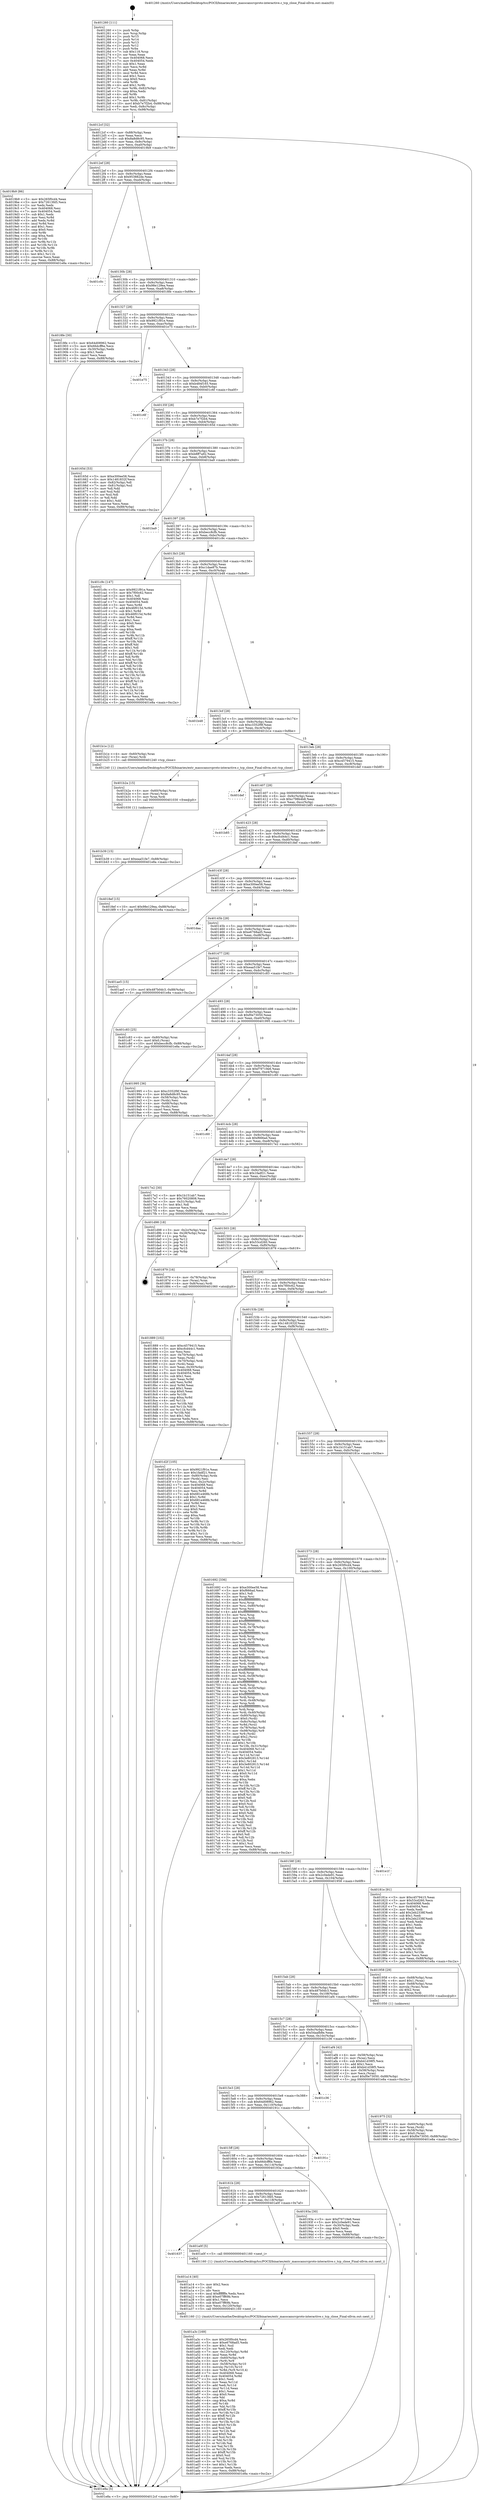 digraph "0x401260" {
  label = "0x401260 (/mnt/c/Users/mathe/Desktop/tcc/POCII/binaries/extr_masscansrcproto-interactive.c_tcp_close_Final-ollvm.out::main(0))"
  labelloc = "t"
  node[shape=record]

  Entry [label="",width=0.3,height=0.3,shape=circle,fillcolor=black,style=filled]
  "0x4012cf" [label="{
     0x4012cf [32]\l
     | [instrs]\l
     &nbsp;&nbsp;0x4012cf \<+6\>: mov -0x88(%rbp),%eax\l
     &nbsp;&nbsp;0x4012d5 \<+2\>: mov %eax,%ecx\l
     &nbsp;&nbsp;0x4012d7 \<+6\>: sub $0x8a8d8c95,%ecx\l
     &nbsp;&nbsp;0x4012dd \<+6\>: mov %eax,-0x9c(%rbp)\l
     &nbsp;&nbsp;0x4012e3 \<+6\>: mov %ecx,-0xa0(%rbp)\l
     &nbsp;&nbsp;0x4012e9 \<+6\>: je 00000000004019b9 \<main+0x759\>\l
  }"]
  "0x4019b9" [label="{
     0x4019b9 [86]\l
     | [instrs]\l
     &nbsp;&nbsp;0x4019b9 \<+5\>: mov $0x265f0cd4,%eax\l
     &nbsp;&nbsp;0x4019be \<+5\>: mov $0x72613fd5,%ecx\l
     &nbsp;&nbsp;0x4019c3 \<+2\>: xor %edx,%edx\l
     &nbsp;&nbsp;0x4019c5 \<+7\>: mov 0x404068,%esi\l
     &nbsp;&nbsp;0x4019cc \<+7\>: mov 0x404054,%edi\l
     &nbsp;&nbsp;0x4019d3 \<+3\>: sub $0x1,%edx\l
     &nbsp;&nbsp;0x4019d6 \<+3\>: mov %esi,%r8d\l
     &nbsp;&nbsp;0x4019d9 \<+3\>: add %edx,%r8d\l
     &nbsp;&nbsp;0x4019dc \<+4\>: imul %r8d,%esi\l
     &nbsp;&nbsp;0x4019e0 \<+3\>: and $0x1,%esi\l
     &nbsp;&nbsp;0x4019e3 \<+3\>: cmp $0x0,%esi\l
     &nbsp;&nbsp;0x4019e6 \<+4\>: sete %r9b\l
     &nbsp;&nbsp;0x4019ea \<+3\>: cmp $0xa,%edi\l
     &nbsp;&nbsp;0x4019ed \<+4\>: setl %r10b\l
     &nbsp;&nbsp;0x4019f1 \<+3\>: mov %r9b,%r11b\l
     &nbsp;&nbsp;0x4019f4 \<+3\>: and %r10b,%r11b\l
     &nbsp;&nbsp;0x4019f7 \<+3\>: xor %r10b,%r9b\l
     &nbsp;&nbsp;0x4019fa \<+3\>: or %r9b,%r11b\l
     &nbsp;&nbsp;0x4019fd \<+4\>: test $0x1,%r11b\l
     &nbsp;&nbsp;0x401a01 \<+3\>: cmovne %ecx,%eax\l
     &nbsp;&nbsp;0x401a04 \<+6\>: mov %eax,-0x88(%rbp)\l
     &nbsp;&nbsp;0x401a0a \<+5\>: jmp 0000000000401e8a \<main+0xc2a\>\l
  }"]
  "0x4012ef" [label="{
     0x4012ef [28]\l
     | [instrs]\l
     &nbsp;&nbsp;0x4012ef \<+5\>: jmp 00000000004012f4 \<main+0x94\>\l
     &nbsp;&nbsp;0x4012f4 \<+6\>: mov -0x9c(%rbp),%eax\l
     &nbsp;&nbsp;0x4012fa \<+5\>: sub $0x953882de,%eax\l
     &nbsp;&nbsp;0x4012ff \<+6\>: mov %eax,-0xa4(%rbp)\l
     &nbsp;&nbsp;0x401305 \<+6\>: je 0000000000401c0c \<main+0x9ac\>\l
  }"]
  Exit [label="",width=0.3,height=0.3,shape=circle,fillcolor=black,style=filled,peripheries=2]
  "0x401c0c" [label="{
     0x401c0c\l
  }", style=dashed]
  "0x40130b" [label="{
     0x40130b [28]\l
     | [instrs]\l
     &nbsp;&nbsp;0x40130b \<+5\>: jmp 0000000000401310 \<main+0xb0\>\l
     &nbsp;&nbsp;0x401310 \<+6\>: mov -0x9c(%rbp),%eax\l
     &nbsp;&nbsp;0x401316 \<+5\>: sub $0x98e129ea,%eax\l
     &nbsp;&nbsp;0x40131b \<+6\>: mov %eax,-0xa8(%rbp)\l
     &nbsp;&nbsp;0x401321 \<+6\>: je 00000000004018fe \<main+0x69e\>\l
  }"]
  "0x401b39" [label="{
     0x401b39 [15]\l
     | [instrs]\l
     &nbsp;&nbsp;0x401b39 \<+10\>: movl $0xeaa51fe7,-0x88(%rbp)\l
     &nbsp;&nbsp;0x401b43 \<+5\>: jmp 0000000000401e8a \<main+0xc2a\>\l
  }"]
  "0x4018fe" [label="{
     0x4018fe [30]\l
     | [instrs]\l
     &nbsp;&nbsp;0x4018fe \<+5\>: mov $0x64d08962,%eax\l
     &nbsp;&nbsp;0x401903 \<+5\>: mov $0x66dcff6e,%ecx\l
     &nbsp;&nbsp;0x401908 \<+3\>: mov -0x30(%rbp),%edx\l
     &nbsp;&nbsp;0x40190b \<+3\>: cmp $0x1,%edx\l
     &nbsp;&nbsp;0x40190e \<+3\>: cmovl %ecx,%eax\l
     &nbsp;&nbsp;0x401911 \<+6\>: mov %eax,-0x88(%rbp)\l
     &nbsp;&nbsp;0x401917 \<+5\>: jmp 0000000000401e8a \<main+0xc2a\>\l
  }"]
  "0x401327" [label="{
     0x401327 [28]\l
     | [instrs]\l
     &nbsp;&nbsp;0x401327 \<+5\>: jmp 000000000040132c \<main+0xcc\>\l
     &nbsp;&nbsp;0x40132c \<+6\>: mov -0x9c(%rbp),%eax\l
     &nbsp;&nbsp;0x401332 \<+5\>: sub $0x9921f91e,%eax\l
     &nbsp;&nbsp;0x401337 \<+6\>: mov %eax,-0xac(%rbp)\l
     &nbsp;&nbsp;0x40133d \<+6\>: je 0000000000401e75 \<main+0xc15\>\l
  }"]
  "0x401b2a" [label="{
     0x401b2a [15]\l
     | [instrs]\l
     &nbsp;&nbsp;0x401b2a \<+4\>: mov -0x60(%rbp),%rax\l
     &nbsp;&nbsp;0x401b2e \<+3\>: mov (%rax),%rax\l
     &nbsp;&nbsp;0x401b31 \<+3\>: mov %rax,%rdi\l
     &nbsp;&nbsp;0x401b34 \<+5\>: call 0000000000401030 \<free@plt\>\l
     | [calls]\l
     &nbsp;&nbsp;0x401030 \{1\} (unknown)\l
  }"]
  "0x401e75" [label="{
     0x401e75\l
  }", style=dashed]
  "0x401343" [label="{
     0x401343 [28]\l
     | [instrs]\l
     &nbsp;&nbsp;0x401343 \<+5\>: jmp 0000000000401348 \<main+0xe8\>\l
     &nbsp;&nbsp;0x401348 \<+6\>: mov -0x9c(%rbp),%eax\l
     &nbsp;&nbsp;0x40134e \<+5\>: sub $0xb484f165,%eax\l
     &nbsp;&nbsp;0x401353 \<+6\>: mov %eax,-0xb0(%rbp)\l
     &nbsp;&nbsp;0x401359 \<+6\>: je 0000000000401c6f \<main+0xa0f\>\l
  }"]
  "0x401a3c" [label="{
     0x401a3c [169]\l
     | [instrs]\l
     &nbsp;&nbsp;0x401a3c \<+5\>: mov $0x265f0cd4,%ecx\l
     &nbsp;&nbsp;0x401a41 \<+5\>: mov $0xe6768ad5,%edx\l
     &nbsp;&nbsp;0x401a46 \<+3\>: mov $0x1,%sil\l
     &nbsp;&nbsp;0x401a49 \<+2\>: xor %edi,%edi\l
     &nbsp;&nbsp;0x401a4b \<+7\>: mov -0x120(%rbp),%r8d\l
     &nbsp;&nbsp;0x401a52 \<+4\>: imul %eax,%r8d\l
     &nbsp;&nbsp;0x401a56 \<+4\>: mov -0x60(%rbp),%r9\l
     &nbsp;&nbsp;0x401a5a \<+3\>: mov (%r9),%r9\l
     &nbsp;&nbsp;0x401a5d \<+4\>: mov -0x58(%rbp),%r10\l
     &nbsp;&nbsp;0x401a61 \<+3\>: movslq (%r10),%r10\l
     &nbsp;&nbsp;0x401a64 \<+4\>: mov %r8d,(%r9,%r10,4)\l
     &nbsp;&nbsp;0x401a68 \<+7\>: mov 0x404068,%eax\l
     &nbsp;&nbsp;0x401a6f \<+8\>: mov 0x404054,%r8d\l
     &nbsp;&nbsp;0x401a77 \<+3\>: sub $0x1,%edi\l
     &nbsp;&nbsp;0x401a7a \<+3\>: mov %eax,%r11d\l
     &nbsp;&nbsp;0x401a7d \<+3\>: add %edi,%r11d\l
     &nbsp;&nbsp;0x401a80 \<+4\>: imul %r11d,%eax\l
     &nbsp;&nbsp;0x401a84 \<+3\>: and $0x1,%eax\l
     &nbsp;&nbsp;0x401a87 \<+3\>: cmp $0x0,%eax\l
     &nbsp;&nbsp;0x401a8a \<+3\>: sete %bl\l
     &nbsp;&nbsp;0x401a8d \<+4\>: cmp $0xa,%r8d\l
     &nbsp;&nbsp;0x401a91 \<+4\>: setl %r14b\l
     &nbsp;&nbsp;0x401a95 \<+3\>: mov %bl,%r15b\l
     &nbsp;&nbsp;0x401a98 \<+4\>: xor $0xff,%r15b\l
     &nbsp;&nbsp;0x401a9c \<+3\>: mov %r14b,%r12b\l
     &nbsp;&nbsp;0x401a9f \<+4\>: xor $0xff,%r12b\l
     &nbsp;&nbsp;0x401aa3 \<+4\>: xor $0x0,%sil\l
     &nbsp;&nbsp;0x401aa7 \<+3\>: mov %r15b,%r13b\l
     &nbsp;&nbsp;0x401aaa \<+4\>: and $0x0,%r13b\l
     &nbsp;&nbsp;0x401aae \<+3\>: and %sil,%bl\l
     &nbsp;&nbsp;0x401ab1 \<+3\>: mov %r12b,%al\l
     &nbsp;&nbsp;0x401ab4 \<+2\>: and $0x0,%al\l
     &nbsp;&nbsp;0x401ab6 \<+3\>: and %sil,%r14b\l
     &nbsp;&nbsp;0x401ab9 \<+3\>: or %bl,%r13b\l
     &nbsp;&nbsp;0x401abc \<+3\>: or %r14b,%al\l
     &nbsp;&nbsp;0x401abf \<+3\>: xor %al,%r13b\l
     &nbsp;&nbsp;0x401ac2 \<+3\>: or %r12b,%r15b\l
     &nbsp;&nbsp;0x401ac5 \<+4\>: xor $0xff,%r15b\l
     &nbsp;&nbsp;0x401ac9 \<+4\>: or $0x0,%sil\l
     &nbsp;&nbsp;0x401acd \<+3\>: and %sil,%r15b\l
     &nbsp;&nbsp;0x401ad0 \<+3\>: or %r15b,%r13b\l
     &nbsp;&nbsp;0x401ad3 \<+4\>: test $0x1,%r13b\l
     &nbsp;&nbsp;0x401ad7 \<+3\>: cmovne %edx,%ecx\l
     &nbsp;&nbsp;0x401ada \<+6\>: mov %ecx,-0x88(%rbp)\l
     &nbsp;&nbsp;0x401ae0 \<+5\>: jmp 0000000000401e8a \<main+0xc2a\>\l
  }"]
  "0x401c6f" [label="{
     0x401c6f\l
  }", style=dashed]
  "0x40135f" [label="{
     0x40135f [28]\l
     | [instrs]\l
     &nbsp;&nbsp;0x40135f \<+5\>: jmp 0000000000401364 \<main+0x104\>\l
     &nbsp;&nbsp;0x401364 \<+6\>: mov -0x9c(%rbp),%eax\l
     &nbsp;&nbsp;0x40136a \<+5\>: sub $0xb7e7f2b4,%eax\l
     &nbsp;&nbsp;0x40136f \<+6\>: mov %eax,-0xb4(%rbp)\l
     &nbsp;&nbsp;0x401375 \<+6\>: je 000000000040165d \<main+0x3fd\>\l
  }"]
  "0x401a14" [label="{
     0x401a14 [40]\l
     | [instrs]\l
     &nbsp;&nbsp;0x401a14 \<+5\>: mov $0x2,%ecx\l
     &nbsp;&nbsp;0x401a19 \<+1\>: cltd\l
     &nbsp;&nbsp;0x401a1a \<+2\>: idiv %ecx\l
     &nbsp;&nbsp;0x401a1c \<+6\>: imul $0xfffffffe,%edx,%ecx\l
     &nbsp;&nbsp;0x401a22 \<+6\>: add $0xe07ff69b,%ecx\l
     &nbsp;&nbsp;0x401a28 \<+3\>: add $0x1,%ecx\l
     &nbsp;&nbsp;0x401a2b \<+6\>: sub $0xe07ff69b,%ecx\l
     &nbsp;&nbsp;0x401a31 \<+6\>: mov %ecx,-0x120(%rbp)\l
     &nbsp;&nbsp;0x401a37 \<+5\>: call 0000000000401160 \<next_i\>\l
     | [calls]\l
     &nbsp;&nbsp;0x401160 \{1\} (/mnt/c/Users/mathe/Desktop/tcc/POCII/binaries/extr_masscansrcproto-interactive.c_tcp_close_Final-ollvm.out::next_i)\l
  }"]
  "0x40165d" [label="{
     0x40165d [53]\l
     | [instrs]\l
     &nbsp;&nbsp;0x40165d \<+5\>: mov $0xe300ee58,%eax\l
     &nbsp;&nbsp;0x401662 \<+5\>: mov $0x1481832f,%ecx\l
     &nbsp;&nbsp;0x401667 \<+6\>: mov -0x82(%rbp),%dl\l
     &nbsp;&nbsp;0x40166d \<+7\>: mov -0x81(%rbp),%sil\l
     &nbsp;&nbsp;0x401674 \<+3\>: mov %dl,%dil\l
     &nbsp;&nbsp;0x401677 \<+3\>: and %sil,%dil\l
     &nbsp;&nbsp;0x40167a \<+3\>: xor %sil,%dl\l
     &nbsp;&nbsp;0x40167d \<+3\>: or %dl,%dil\l
     &nbsp;&nbsp;0x401680 \<+4\>: test $0x1,%dil\l
     &nbsp;&nbsp;0x401684 \<+3\>: cmovne %ecx,%eax\l
     &nbsp;&nbsp;0x401687 \<+6\>: mov %eax,-0x88(%rbp)\l
     &nbsp;&nbsp;0x40168d \<+5\>: jmp 0000000000401e8a \<main+0xc2a\>\l
  }"]
  "0x40137b" [label="{
     0x40137b [28]\l
     | [instrs]\l
     &nbsp;&nbsp;0x40137b \<+5\>: jmp 0000000000401380 \<main+0x120\>\l
     &nbsp;&nbsp;0x401380 \<+6\>: mov -0x9c(%rbp),%eax\l
     &nbsp;&nbsp;0x401386 \<+5\>: sub $0xb8ff7a92,%eax\l
     &nbsp;&nbsp;0x40138b \<+6\>: mov %eax,-0xb8(%rbp)\l
     &nbsp;&nbsp;0x401391 \<+6\>: je 0000000000401ba9 \<main+0x949\>\l
  }"]
  "0x401e8a" [label="{
     0x401e8a [5]\l
     | [instrs]\l
     &nbsp;&nbsp;0x401e8a \<+5\>: jmp 00000000004012cf \<main+0x6f\>\l
  }"]
  "0x401260" [label="{
     0x401260 [111]\l
     | [instrs]\l
     &nbsp;&nbsp;0x401260 \<+1\>: push %rbp\l
     &nbsp;&nbsp;0x401261 \<+3\>: mov %rsp,%rbp\l
     &nbsp;&nbsp;0x401264 \<+2\>: push %r15\l
     &nbsp;&nbsp;0x401266 \<+2\>: push %r14\l
     &nbsp;&nbsp;0x401268 \<+2\>: push %r13\l
     &nbsp;&nbsp;0x40126a \<+2\>: push %r12\l
     &nbsp;&nbsp;0x40126c \<+1\>: push %rbx\l
     &nbsp;&nbsp;0x40126d \<+7\>: sub $0x118,%rsp\l
     &nbsp;&nbsp;0x401274 \<+2\>: xor %eax,%eax\l
     &nbsp;&nbsp;0x401276 \<+7\>: mov 0x404068,%ecx\l
     &nbsp;&nbsp;0x40127d \<+7\>: mov 0x404054,%edx\l
     &nbsp;&nbsp;0x401284 \<+3\>: sub $0x1,%eax\l
     &nbsp;&nbsp;0x401287 \<+3\>: mov %ecx,%r8d\l
     &nbsp;&nbsp;0x40128a \<+3\>: add %eax,%r8d\l
     &nbsp;&nbsp;0x40128d \<+4\>: imul %r8d,%ecx\l
     &nbsp;&nbsp;0x401291 \<+3\>: and $0x1,%ecx\l
     &nbsp;&nbsp;0x401294 \<+3\>: cmp $0x0,%ecx\l
     &nbsp;&nbsp;0x401297 \<+4\>: sete %r9b\l
     &nbsp;&nbsp;0x40129b \<+4\>: and $0x1,%r9b\l
     &nbsp;&nbsp;0x40129f \<+7\>: mov %r9b,-0x82(%rbp)\l
     &nbsp;&nbsp;0x4012a6 \<+3\>: cmp $0xa,%edx\l
     &nbsp;&nbsp;0x4012a9 \<+4\>: setl %r9b\l
     &nbsp;&nbsp;0x4012ad \<+4\>: and $0x1,%r9b\l
     &nbsp;&nbsp;0x4012b1 \<+7\>: mov %r9b,-0x81(%rbp)\l
     &nbsp;&nbsp;0x4012b8 \<+10\>: movl $0xb7e7f2b4,-0x88(%rbp)\l
     &nbsp;&nbsp;0x4012c2 \<+6\>: mov %edi,-0x8c(%rbp)\l
     &nbsp;&nbsp;0x4012c8 \<+7\>: mov %rsi,-0x98(%rbp)\l
  }"]
  "0x401637" [label="{
     0x401637\l
  }", style=dashed]
  "0x401ba9" [label="{
     0x401ba9\l
  }", style=dashed]
  "0x401397" [label="{
     0x401397 [28]\l
     | [instrs]\l
     &nbsp;&nbsp;0x401397 \<+5\>: jmp 000000000040139c \<main+0x13c\>\l
     &nbsp;&nbsp;0x40139c \<+6\>: mov -0x9c(%rbp),%eax\l
     &nbsp;&nbsp;0x4013a2 \<+5\>: sub $0xbecc8cfb,%eax\l
     &nbsp;&nbsp;0x4013a7 \<+6\>: mov %eax,-0xbc(%rbp)\l
     &nbsp;&nbsp;0x4013ad \<+6\>: je 0000000000401c9c \<main+0xa3c\>\l
  }"]
  "0x401a0f" [label="{
     0x401a0f [5]\l
     | [instrs]\l
     &nbsp;&nbsp;0x401a0f \<+5\>: call 0000000000401160 \<next_i\>\l
     | [calls]\l
     &nbsp;&nbsp;0x401160 \{1\} (/mnt/c/Users/mathe/Desktop/tcc/POCII/binaries/extr_masscansrcproto-interactive.c_tcp_close_Final-ollvm.out::next_i)\l
  }"]
  "0x401c9c" [label="{
     0x401c9c [147]\l
     | [instrs]\l
     &nbsp;&nbsp;0x401c9c \<+5\>: mov $0x9921f91e,%eax\l
     &nbsp;&nbsp;0x401ca1 \<+5\>: mov $0x7f00c62,%ecx\l
     &nbsp;&nbsp;0x401ca6 \<+2\>: mov $0x1,%dl\l
     &nbsp;&nbsp;0x401ca8 \<+7\>: mov 0x404068,%esi\l
     &nbsp;&nbsp;0x401caf \<+7\>: mov 0x404054,%edi\l
     &nbsp;&nbsp;0x401cb6 \<+3\>: mov %esi,%r8d\l
     &nbsp;&nbsp;0x401cb9 \<+7\>: add $0x46f015d,%r8d\l
     &nbsp;&nbsp;0x401cc0 \<+4\>: sub $0x1,%r8d\l
     &nbsp;&nbsp;0x401cc4 \<+7\>: sub $0x46f015d,%r8d\l
     &nbsp;&nbsp;0x401ccb \<+4\>: imul %r8d,%esi\l
     &nbsp;&nbsp;0x401ccf \<+3\>: and $0x1,%esi\l
     &nbsp;&nbsp;0x401cd2 \<+3\>: cmp $0x0,%esi\l
     &nbsp;&nbsp;0x401cd5 \<+4\>: sete %r9b\l
     &nbsp;&nbsp;0x401cd9 \<+3\>: cmp $0xa,%edi\l
     &nbsp;&nbsp;0x401cdc \<+4\>: setl %r10b\l
     &nbsp;&nbsp;0x401ce0 \<+3\>: mov %r9b,%r11b\l
     &nbsp;&nbsp;0x401ce3 \<+4\>: xor $0xff,%r11b\l
     &nbsp;&nbsp;0x401ce7 \<+3\>: mov %r10b,%bl\l
     &nbsp;&nbsp;0x401cea \<+3\>: xor $0xff,%bl\l
     &nbsp;&nbsp;0x401ced \<+3\>: xor $0x1,%dl\l
     &nbsp;&nbsp;0x401cf0 \<+3\>: mov %r11b,%r14b\l
     &nbsp;&nbsp;0x401cf3 \<+4\>: and $0xff,%r14b\l
     &nbsp;&nbsp;0x401cf7 \<+3\>: and %dl,%r9b\l
     &nbsp;&nbsp;0x401cfa \<+3\>: mov %bl,%r15b\l
     &nbsp;&nbsp;0x401cfd \<+4\>: and $0xff,%r15b\l
     &nbsp;&nbsp;0x401d01 \<+3\>: and %dl,%r10b\l
     &nbsp;&nbsp;0x401d04 \<+3\>: or %r9b,%r14b\l
     &nbsp;&nbsp;0x401d07 \<+3\>: or %r10b,%r15b\l
     &nbsp;&nbsp;0x401d0a \<+3\>: xor %r15b,%r14b\l
     &nbsp;&nbsp;0x401d0d \<+3\>: or %bl,%r11b\l
     &nbsp;&nbsp;0x401d10 \<+4\>: xor $0xff,%r11b\l
     &nbsp;&nbsp;0x401d14 \<+3\>: or $0x1,%dl\l
     &nbsp;&nbsp;0x401d17 \<+3\>: and %dl,%r11b\l
     &nbsp;&nbsp;0x401d1a \<+3\>: or %r11b,%r14b\l
     &nbsp;&nbsp;0x401d1d \<+4\>: test $0x1,%r14b\l
     &nbsp;&nbsp;0x401d21 \<+3\>: cmovne %ecx,%eax\l
     &nbsp;&nbsp;0x401d24 \<+6\>: mov %eax,-0x88(%rbp)\l
     &nbsp;&nbsp;0x401d2a \<+5\>: jmp 0000000000401e8a \<main+0xc2a\>\l
  }"]
  "0x4013b3" [label="{
     0x4013b3 [28]\l
     | [instrs]\l
     &nbsp;&nbsp;0x4013b3 \<+5\>: jmp 00000000004013b8 \<main+0x158\>\l
     &nbsp;&nbsp;0x4013b8 \<+6\>: mov -0x9c(%rbp),%eax\l
     &nbsp;&nbsp;0x4013be \<+5\>: sub $0xc1dae87b,%eax\l
     &nbsp;&nbsp;0x4013c3 \<+6\>: mov %eax,-0xc0(%rbp)\l
     &nbsp;&nbsp;0x4013c9 \<+6\>: je 0000000000401b48 \<main+0x8e8\>\l
  }"]
  "0x401975" [label="{
     0x401975 [32]\l
     | [instrs]\l
     &nbsp;&nbsp;0x401975 \<+4\>: mov -0x60(%rbp),%rdi\l
     &nbsp;&nbsp;0x401979 \<+3\>: mov %rax,(%rdi)\l
     &nbsp;&nbsp;0x40197c \<+4\>: mov -0x58(%rbp),%rax\l
     &nbsp;&nbsp;0x401980 \<+6\>: movl $0x0,(%rax)\l
     &nbsp;&nbsp;0x401986 \<+10\>: movl $0xf0e73050,-0x88(%rbp)\l
     &nbsp;&nbsp;0x401990 \<+5\>: jmp 0000000000401e8a \<main+0xc2a\>\l
  }"]
  "0x401b48" [label="{
     0x401b48\l
  }", style=dashed]
  "0x4013cf" [label="{
     0x4013cf [28]\l
     | [instrs]\l
     &nbsp;&nbsp;0x4013cf \<+5\>: jmp 00000000004013d4 \<main+0x174\>\l
     &nbsp;&nbsp;0x4013d4 \<+6\>: mov -0x9c(%rbp),%eax\l
     &nbsp;&nbsp;0x4013da \<+5\>: sub $0xc3352f9f,%eax\l
     &nbsp;&nbsp;0x4013df \<+6\>: mov %eax,-0xc4(%rbp)\l
     &nbsp;&nbsp;0x4013e5 \<+6\>: je 0000000000401b1e \<main+0x8be\>\l
  }"]
  "0x40161b" [label="{
     0x40161b [28]\l
     | [instrs]\l
     &nbsp;&nbsp;0x40161b \<+5\>: jmp 0000000000401620 \<main+0x3c0\>\l
     &nbsp;&nbsp;0x401620 \<+6\>: mov -0x9c(%rbp),%eax\l
     &nbsp;&nbsp;0x401626 \<+5\>: sub $0x72613fd5,%eax\l
     &nbsp;&nbsp;0x40162b \<+6\>: mov %eax,-0x118(%rbp)\l
     &nbsp;&nbsp;0x401631 \<+6\>: je 0000000000401a0f \<main+0x7af\>\l
  }"]
  "0x401b1e" [label="{
     0x401b1e [12]\l
     | [instrs]\l
     &nbsp;&nbsp;0x401b1e \<+4\>: mov -0x60(%rbp),%rax\l
     &nbsp;&nbsp;0x401b22 \<+3\>: mov (%rax),%rdi\l
     &nbsp;&nbsp;0x401b25 \<+5\>: call 0000000000401240 \<tcp_close\>\l
     | [calls]\l
     &nbsp;&nbsp;0x401240 \{1\} (/mnt/c/Users/mathe/Desktop/tcc/POCII/binaries/extr_masscansrcproto-interactive.c_tcp_close_Final-ollvm.out::tcp_close)\l
  }"]
  "0x4013eb" [label="{
     0x4013eb [28]\l
     | [instrs]\l
     &nbsp;&nbsp;0x4013eb \<+5\>: jmp 00000000004013f0 \<main+0x190\>\l
     &nbsp;&nbsp;0x4013f0 \<+6\>: mov -0x9c(%rbp),%eax\l
     &nbsp;&nbsp;0x4013f6 \<+5\>: sub $0xc4579415,%eax\l
     &nbsp;&nbsp;0x4013fb \<+6\>: mov %eax,-0xc8(%rbp)\l
     &nbsp;&nbsp;0x401401 \<+6\>: je 0000000000401def \<main+0xb8f\>\l
  }"]
  "0x40193a" [label="{
     0x40193a [30]\l
     | [instrs]\l
     &nbsp;&nbsp;0x40193a \<+5\>: mov $0xf79719e6,%eax\l
     &nbsp;&nbsp;0x40193f \<+5\>: mov $0x2c0ede91,%ecx\l
     &nbsp;&nbsp;0x401944 \<+3\>: mov -0x30(%rbp),%edx\l
     &nbsp;&nbsp;0x401947 \<+3\>: cmp $0x0,%edx\l
     &nbsp;&nbsp;0x40194a \<+3\>: cmove %ecx,%eax\l
     &nbsp;&nbsp;0x40194d \<+6\>: mov %eax,-0x88(%rbp)\l
     &nbsp;&nbsp;0x401953 \<+5\>: jmp 0000000000401e8a \<main+0xc2a\>\l
  }"]
  "0x401def" [label="{
     0x401def\l
  }", style=dashed]
  "0x401407" [label="{
     0x401407 [28]\l
     | [instrs]\l
     &nbsp;&nbsp;0x401407 \<+5\>: jmp 000000000040140c \<main+0x1ac\>\l
     &nbsp;&nbsp;0x40140c \<+6\>: mov -0x9c(%rbp),%eax\l
     &nbsp;&nbsp;0x401412 \<+5\>: sub $0xc798b4b8,%eax\l
     &nbsp;&nbsp;0x401417 \<+6\>: mov %eax,-0xcc(%rbp)\l
     &nbsp;&nbsp;0x40141d \<+6\>: je 0000000000401b85 \<main+0x925\>\l
  }"]
  "0x4015ff" [label="{
     0x4015ff [28]\l
     | [instrs]\l
     &nbsp;&nbsp;0x4015ff \<+5\>: jmp 0000000000401604 \<main+0x3a4\>\l
     &nbsp;&nbsp;0x401604 \<+6\>: mov -0x9c(%rbp),%eax\l
     &nbsp;&nbsp;0x40160a \<+5\>: sub $0x66dcff6e,%eax\l
     &nbsp;&nbsp;0x40160f \<+6\>: mov %eax,-0x114(%rbp)\l
     &nbsp;&nbsp;0x401615 \<+6\>: je 000000000040193a \<main+0x6da\>\l
  }"]
  "0x401b85" [label="{
     0x401b85\l
  }", style=dashed]
  "0x401423" [label="{
     0x401423 [28]\l
     | [instrs]\l
     &nbsp;&nbsp;0x401423 \<+5\>: jmp 0000000000401428 \<main+0x1c8\>\l
     &nbsp;&nbsp;0x401428 \<+6\>: mov -0x9c(%rbp),%eax\l
     &nbsp;&nbsp;0x40142e \<+5\>: sub $0xcfcd44c1,%eax\l
     &nbsp;&nbsp;0x401433 \<+6\>: mov %eax,-0xd0(%rbp)\l
     &nbsp;&nbsp;0x401439 \<+6\>: je 00000000004018ef \<main+0x68f\>\l
  }"]
  "0x40191c" [label="{
     0x40191c\l
  }", style=dashed]
  "0x4018ef" [label="{
     0x4018ef [15]\l
     | [instrs]\l
     &nbsp;&nbsp;0x4018ef \<+10\>: movl $0x98e129ea,-0x88(%rbp)\l
     &nbsp;&nbsp;0x4018f9 \<+5\>: jmp 0000000000401e8a \<main+0xc2a\>\l
  }"]
  "0x40143f" [label="{
     0x40143f [28]\l
     | [instrs]\l
     &nbsp;&nbsp;0x40143f \<+5\>: jmp 0000000000401444 \<main+0x1e4\>\l
     &nbsp;&nbsp;0x401444 \<+6\>: mov -0x9c(%rbp),%eax\l
     &nbsp;&nbsp;0x40144a \<+5\>: sub $0xe300ee58,%eax\l
     &nbsp;&nbsp;0x40144f \<+6\>: mov %eax,-0xd4(%rbp)\l
     &nbsp;&nbsp;0x401455 \<+6\>: je 0000000000401daa \<main+0xb4a\>\l
  }"]
  "0x4015e3" [label="{
     0x4015e3 [28]\l
     | [instrs]\l
     &nbsp;&nbsp;0x4015e3 \<+5\>: jmp 00000000004015e8 \<main+0x388\>\l
     &nbsp;&nbsp;0x4015e8 \<+6\>: mov -0x9c(%rbp),%eax\l
     &nbsp;&nbsp;0x4015ee \<+5\>: sub $0x64d08962,%eax\l
     &nbsp;&nbsp;0x4015f3 \<+6\>: mov %eax,-0x110(%rbp)\l
     &nbsp;&nbsp;0x4015f9 \<+6\>: je 000000000040191c \<main+0x6bc\>\l
  }"]
  "0x401daa" [label="{
     0x401daa\l
  }", style=dashed]
  "0x40145b" [label="{
     0x40145b [28]\l
     | [instrs]\l
     &nbsp;&nbsp;0x40145b \<+5\>: jmp 0000000000401460 \<main+0x200\>\l
     &nbsp;&nbsp;0x401460 \<+6\>: mov -0x9c(%rbp),%eax\l
     &nbsp;&nbsp;0x401466 \<+5\>: sub $0xe6768ad5,%eax\l
     &nbsp;&nbsp;0x40146b \<+6\>: mov %eax,-0xd8(%rbp)\l
     &nbsp;&nbsp;0x401471 \<+6\>: je 0000000000401ae5 \<main+0x885\>\l
  }"]
  "0x401c36" [label="{
     0x401c36\l
  }", style=dashed]
  "0x401ae5" [label="{
     0x401ae5 [15]\l
     | [instrs]\l
     &nbsp;&nbsp;0x401ae5 \<+10\>: movl $0x487b0dc3,-0x88(%rbp)\l
     &nbsp;&nbsp;0x401aef \<+5\>: jmp 0000000000401e8a \<main+0xc2a\>\l
  }"]
  "0x401477" [label="{
     0x401477 [28]\l
     | [instrs]\l
     &nbsp;&nbsp;0x401477 \<+5\>: jmp 000000000040147c \<main+0x21c\>\l
     &nbsp;&nbsp;0x40147c \<+6\>: mov -0x9c(%rbp),%eax\l
     &nbsp;&nbsp;0x401482 \<+5\>: sub $0xeaa51fe7,%eax\l
     &nbsp;&nbsp;0x401487 \<+6\>: mov %eax,-0xdc(%rbp)\l
     &nbsp;&nbsp;0x40148d \<+6\>: je 0000000000401c83 \<main+0xa23\>\l
  }"]
  "0x4015c7" [label="{
     0x4015c7 [28]\l
     | [instrs]\l
     &nbsp;&nbsp;0x4015c7 \<+5\>: jmp 00000000004015cc \<main+0x36c\>\l
     &nbsp;&nbsp;0x4015cc \<+6\>: mov -0x9c(%rbp),%eax\l
     &nbsp;&nbsp;0x4015d2 \<+5\>: sub $0x54aafb8e,%eax\l
     &nbsp;&nbsp;0x4015d7 \<+6\>: mov %eax,-0x10c(%rbp)\l
     &nbsp;&nbsp;0x4015dd \<+6\>: je 0000000000401c36 \<main+0x9d6\>\l
  }"]
  "0x401c83" [label="{
     0x401c83 [25]\l
     | [instrs]\l
     &nbsp;&nbsp;0x401c83 \<+4\>: mov -0x80(%rbp),%rax\l
     &nbsp;&nbsp;0x401c87 \<+6\>: movl $0x0,(%rax)\l
     &nbsp;&nbsp;0x401c8d \<+10\>: movl $0xbecc8cfb,-0x88(%rbp)\l
     &nbsp;&nbsp;0x401c97 \<+5\>: jmp 0000000000401e8a \<main+0xc2a\>\l
  }"]
  "0x401493" [label="{
     0x401493 [28]\l
     | [instrs]\l
     &nbsp;&nbsp;0x401493 \<+5\>: jmp 0000000000401498 \<main+0x238\>\l
     &nbsp;&nbsp;0x401498 \<+6\>: mov -0x9c(%rbp),%eax\l
     &nbsp;&nbsp;0x40149e \<+5\>: sub $0xf0e73050,%eax\l
     &nbsp;&nbsp;0x4014a3 \<+6\>: mov %eax,-0xe0(%rbp)\l
     &nbsp;&nbsp;0x4014a9 \<+6\>: je 0000000000401995 \<main+0x735\>\l
  }"]
  "0x401af4" [label="{
     0x401af4 [42]\l
     | [instrs]\l
     &nbsp;&nbsp;0x401af4 \<+4\>: mov -0x58(%rbp),%rax\l
     &nbsp;&nbsp;0x401af8 \<+2\>: mov (%rax),%ecx\l
     &nbsp;&nbsp;0x401afa \<+6\>: sub $0xb41d38f5,%ecx\l
     &nbsp;&nbsp;0x401b00 \<+3\>: add $0x1,%ecx\l
     &nbsp;&nbsp;0x401b03 \<+6\>: add $0xb41d38f5,%ecx\l
     &nbsp;&nbsp;0x401b09 \<+4\>: mov -0x58(%rbp),%rax\l
     &nbsp;&nbsp;0x401b0d \<+2\>: mov %ecx,(%rax)\l
     &nbsp;&nbsp;0x401b0f \<+10\>: movl $0xf0e73050,-0x88(%rbp)\l
     &nbsp;&nbsp;0x401b19 \<+5\>: jmp 0000000000401e8a \<main+0xc2a\>\l
  }"]
  "0x401995" [label="{
     0x401995 [36]\l
     | [instrs]\l
     &nbsp;&nbsp;0x401995 \<+5\>: mov $0xc3352f9f,%eax\l
     &nbsp;&nbsp;0x40199a \<+5\>: mov $0x8a8d8c95,%ecx\l
     &nbsp;&nbsp;0x40199f \<+4\>: mov -0x58(%rbp),%rdx\l
     &nbsp;&nbsp;0x4019a3 \<+2\>: mov (%rdx),%esi\l
     &nbsp;&nbsp;0x4019a5 \<+4\>: mov -0x68(%rbp),%rdx\l
     &nbsp;&nbsp;0x4019a9 \<+2\>: cmp (%rdx),%esi\l
     &nbsp;&nbsp;0x4019ab \<+3\>: cmovl %ecx,%eax\l
     &nbsp;&nbsp;0x4019ae \<+6\>: mov %eax,-0x88(%rbp)\l
     &nbsp;&nbsp;0x4019b4 \<+5\>: jmp 0000000000401e8a \<main+0xc2a\>\l
  }"]
  "0x4014af" [label="{
     0x4014af [28]\l
     | [instrs]\l
     &nbsp;&nbsp;0x4014af \<+5\>: jmp 00000000004014b4 \<main+0x254\>\l
     &nbsp;&nbsp;0x4014b4 \<+6\>: mov -0x9c(%rbp),%eax\l
     &nbsp;&nbsp;0x4014ba \<+5\>: sub $0xf79719e6,%eax\l
     &nbsp;&nbsp;0x4014bf \<+6\>: mov %eax,-0xe4(%rbp)\l
     &nbsp;&nbsp;0x4014c5 \<+6\>: je 0000000000401c60 \<main+0xa00\>\l
  }"]
  "0x4015ab" [label="{
     0x4015ab [28]\l
     | [instrs]\l
     &nbsp;&nbsp;0x4015ab \<+5\>: jmp 00000000004015b0 \<main+0x350\>\l
     &nbsp;&nbsp;0x4015b0 \<+6\>: mov -0x9c(%rbp),%eax\l
     &nbsp;&nbsp;0x4015b6 \<+5\>: sub $0x487b0dc3,%eax\l
     &nbsp;&nbsp;0x4015bb \<+6\>: mov %eax,-0x108(%rbp)\l
     &nbsp;&nbsp;0x4015c1 \<+6\>: je 0000000000401af4 \<main+0x894\>\l
  }"]
  "0x401c60" [label="{
     0x401c60\l
  }", style=dashed]
  "0x4014cb" [label="{
     0x4014cb [28]\l
     | [instrs]\l
     &nbsp;&nbsp;0x4014cb \<+5\>: jmp 00000000004014d0 \<main+0x270\>\l
     &nbsp;&nbsp;0x4014d0 \<+6\>: mov -0x9c(%rbp),%eax\l
     &nbsp;&nbsp;0x4014d6 \<+5\>: sub $0xf666ad,%eax\l
     &nbsp;&nbsp;0x4014db \<+6\>: mov %eax,-0xe8(%rbp)\l
     &nbsp;&nbsp;0x4014e1 \<+6\>: je 00000000004017e2 \<main+0x582\>\l
  }"]
  "0x401958" [label="{
     0x401958 [29]\l
     | [instrs]\l
     &nbsp;&nbsp;0x401958 \<+4\>: mov -0x68(%rbp),%rax\l
     &nbsp;&nbsp;0x40195c \<+6\>: movl $0x1,(%rax)\l
     &nbsp;&nbsp;0x401962 \<+4\>: mov -0x68(%rbp),%rax\l
     &nbsp;&nbsp;0x401966 \<+3\>: movslq (%rax),%rax\l
     &nbsp;&nbsp;0x401969 \<+4\>: shl $0x2,%rax\l
     &nbsp;&nbsp;0x40196d \<+3\>: mov %rax,%rdi\l
     &nbsp;&nbsp;0x401970 \<+5\>: call 0000000000401050 \<malloc@plt\>\l
     | [calls]\l
     &nbsp;&nbsp;0x401050 \{1\} (unknown)\l
  }"]
  "0x4017e2" [label="{
     0x4017e2 [30]\l
     | [instrs]\l
     &nbsp;&nbsp;0x4017e2 \<+5\>: mov $0x1b151ab7,%eax\l
     &nbsp;&nbsp;0x4017e7 \<+5\>: mov $0x76020808,%ecx\l
     &nbsp;&nbsp;0x4017ec \<+3\>: mov -0x31(%rbp),%dl\l
     &nbsp;&nbsp;0x4017ef \<+3\>: test $0x1,%dl\l
     &nbsp;&nbsp;0x4017f2 \<+3\>: cmovne %ecx,%eax\l
     &nbsp;&nbsp;0x4017f5 \<+6\>: mov %eax,-0x88(%rbp)\l
     &nbsp;&nbsp;0x4017fb \<+5\>: jmp 0000000000401e8a \<main+0xc2a\>\l
  }"]
  "0x4014e7" [label="{
     0x4014e7 [28]\l
     | [instrs]\l
     &nbsp;&nbsp;0x4014e7 \<+5\>: jmp 00000000004014ec \<main+0x28c\>\l
     &nbsp;&nbsp;0x4014ec \<+6\>: mov -0x9c(%rbp),%eax\l
     &nbsp;&nbsp;0x4014f2 \<+5\>: sub $0x1fadf21,%eax\l
     &nbsp;&nbsp;0x4014f7 \<+6\>: mov %eax,-0xec(%rbp)\l
     &nbsp;&nbsp;0x4014fd \<+6\>: je 0000000000401d98 \<main+0xb38\>\l
  }"]
  "0x40158f" [label="{
     0x40158f [28]\l
     | [instrs]\l
     &nbsp;&nbsp;0x40158f \<+5\>: jmp 0000000000401594 \<main+0x334\>\l
     &nbsp;&nbsp;0x401594 \<+6\>: mov -0x9c(%rbp),%eax\l
     &nbsp;&nbsp;0x40159a \<+5\>: sub $0x2c0ede91,%eax\l
     &nbsp;&nbsp;0x40159f \<+6\>: mov %eax,-0x104(%rbp)\l
     &nbsp;&nbsp;0x4015a5 \<+6\>: je 0000000000401958 \<main+0x6f8\>\l
  }"]
  "0x401d98" [label="{
     0x401d98 [18]\l
     | [instrs]\l
     &nbsp;&nbsp;0x401d98 \<+3\>: mov -0x2c(%rbp),%eax\l
     &nbsp;&nbsp;0x401d9b \<+4\>: lea -0x28(%rbp),%rsp\l
     &nbsp;&nbsp;0x401d9f \<+1\>: pop %rbx\l
     &nbsp;&nbsp;0x401da0 \<+2\>: pop %r12\l
     &nbsp;&nbsp;0x401da2 \<+2\>: pop %r13\l
     &nbsp;&nbsp;0x401da4 \<+2\>: pop %r14\l
     &nbsp;&nbsp;0x401da6 \<+2\>: pop %r15\l
     &nbsp;&nbsp;0x401da8 \<+1\>: pop %rbp\l
     &nbsp;&nbsp;0x401da9 \<+1\>: ret\l
  }"]
  "0x401503" [label="{
     0x401503 [28]\l
     | [instrs]\l
     &nbsp;&nbsp;0x401503 \<+5\>: jmp 0000000000401508 \<main+0x2a8\>\l
     &nbsp;&nbsp;0x401508 \<+6\>: mov -0x9c(%rbp),%eax\l
     &nbsp;&nbsp;0x40150e \<+5\>: sub $0x53cd260,%eax\l
     &nbsp;&nbsp;0x401513 \<+6\>: mov %eax,-0xf0(%rbp)\l
     &nbsp;&nbsp;0x401519 \<+6\>: je 0000000000401879 \<main+0x619\>\l
  }"]
  "0x401e1f" [label="{
     0x401e1f\l
  }", style=dashed]
  "0x401879" [label="{
     0x401879 [16]\l
     | [instrs]\l
     &nbsp;&nbsp;0x401879 \<+4\>: mov -0x78(%rbp),%rax\l
     &nbsp;&nbsp;0x40187d \<+3\>: mov (%rax),%rax\l
     &nbsp;&nbsp;0x401880 \<+4\>: mov 0x8(%rax),%rdi\l
     &nbsp;&nbsp;0x401884 \<+5\>: call 0000000000401060 \<atoi@plt\>\l
     | [calls]\l
     &nbsp;&nbsp;0x401060 \{1\} (unknown)\l
  }"]
  "0x40151f" [label="{
     0x40151f [28]\l
     | [instrs]\l
     &nbsp;&nbsp;0x40151f \<+5\>: jmp 0000000000401524 \<main+0x2c4\>\l
     &nbsp;&nbsp;0x401524 \<+6\>: mov -0x9c(%rbp),%eax\l
     &nbsp;&nbsp;0x40152a \<+5\>: sub $0x7f00c62,%eax\l
     &nbsp;&nbsp;0x40152f \<+6\>: mov %eax,-0xf4(%rbp)\l
     &nbsp;&nbsp;0x401535 \<+6\>: je 0000000000401d2f \<main+0xacf\>\l
  }"]
  "0x401889" [label="{
     0x401889 [102]\l
     | [instrs]\l
     &nbsp;&nbsp;0x401889 \<+5\>: mov $0xc4579415,%ecx\l
     &nbsp;&nbsp;0x40188e \<+5\>: mov $0xcfcd44c1,%edx\l
     &nbsp;&nbsp;0x401893 \<+2\>: xor %esi,%esi\l
     &nbsp;&nbsp;0x401895 \<+4\>: mov -0x70(%rbp),%rdi\l
     &nbsp;&nbsp;0x401899 \<+2\>: mov %eax,(%rdi)\l
     &nbsp;&nbsp;0x40189b \<+4\>: mov -0x70(%rbp),%rdi\l
     &nbsp;&nbsp;0x40189f \<+2\>: mov (%rdi),%eax\l
     &nbsp;&nbsp;0x4018a1 \<+3\>: mov %eax,-0x30(%rbp)\l
     &nbsp;&nbsp;0x4018a4 \<+7\>: mov 0x404068,%eax\l
     &nbsp;&nbsp;0x4018ab \<+8\>: mov 0x404054,%r8d\l
     &nbsp;&nbsp;0x4018b3 \<+3\>: sub $0x1,%esi\l
     &nbsp;&nbsp;0x4018b6 \<+3\>: mov %eax,%r9d\l
     &nbsp;&nbsp;0x4018b9 \<+3\>: add %esi,%r9d\l
     &nbsp;&nbsp;0x4018bc \<+4\>: imul %r9d,%eax\l
     &nbsp;&nbsp;0x4018c0 \<+3\>: and $0x1,%eax\l
     &nbsp;&nbsp;0x4018c3 \<+3\>: cmp $0x0,%eax\l
     &nbsp;&nbsp;0x4018c6 \<+4\>: sete %r10b\l
     &nbsp;&nbsp;0x4018ca \<+4\>: cmp $0xa,%r8d\l
     &nbsp;&nbsp;0x4018ce \<+4\>: setl %r11b\l
     &nbsp;&nbsp;0x4018d2 \<+3\>: mov %r10b,%bl\l
     &nbsp;&nbsp;0x4018d5 \<+3\>: and %r11b,%bl\l
     &nbsp;&nbsp;0x4018d8 \<+3\>: xor %r11b,%r10b\l
     &nbsp;&nbsp;0x4018db \<+3\>: or %r10b,%bl\l
     &nbsp;&nbsp;0x4018de \<+3\>: test $0x1,%bl\l
     &nbsp;&nbsp;0x4018e1 \<+3\>: cmovne %edx,%ecx\l
     &nbsp;&nbsp;0x4018e4 \<+6\>: mov %ecx,-0x88(%rbp)\l
     &nbsp;&nbsp;0x4018ea \<+5\>: jmp 0000000000401e8a \<main+0xc2a\>\l
  }"]
  "0x401d2f" [label="{
     0x401d2f [105]\l
     | [instrs]\l
     &nbsp;&nbsp;0x401d2f \<+5\>: mov $0x9921f91e,%eax\l
     &nbsp;&nbsp;0x401d34 \<+5\>: mov $0x1fadf21,%ecx\l
     &nbsp;&nbsp;0x401d39 \<+4\>: mov -0x80(%rbp),%rdx\l
     &nbsp;&nbsp;0x401d3d \<+2\>: mov (%rdx),%esi\l
     &nbsp;&nbsp;0x401d3f \<+3\>: mov %esi,-0x2c(%rbp)\l
     &nbsp;&nbsp;0x401d42 \<+7\>: mov 0x404068,%esi\l
     &nbsp;&nbsp;0x401d49 \<+7\>: mov 0x404054,%edi\l
     &nbsp;&nbsp;0x401d50 \<+3\>: mov %esi,%r8d\l
     &nbsp;&nbsp;0x401d53 \<+7\>: sub $0x681e468b,%r8d\l
     &nbsp;&nbsp;0x401d5a \<+4\>: sub $0x1,%r8d\l
     &nbsp;&nbsp;0x401d5e \<+7\>: add $0x681e468b,%r8d\l
     &nbsp;&nbsp;0x401d65 \<+4\>: imul %r8d,%esi\l
     &nbsp;&nbsp;0x401d69 \<+3\>: and $0x1,%esi\l
     &nbsp;&nbsp;0x401d6c \<+3\>: cmp $0x0,%esi\l
     &nbsp;&nbsp;0x401d6f \<+4\>: sete %r9b\l
     &nbsp;&nbsp;0x401d73 \<+3\>: cmp $0xa,%edi\l
     &nbsp;&nbsp;0x401d76 \<+4\>: setl %r10b\l
     &nbsp;&nbsp;0x401d7a \<+3\>: mov %r9b,%r11b\l
     &nbsp;&nbsp;0x401d7d \<+3\>: and %r10b,%r11b\l
     &nbsp;&nbsp;0x401d80 \<+3\>: xor %r10b,%r9b\l
     &nbsp;&nbsp;0x401d83 \<+3\>: or %r9b,%r11b\l
     &nbsp;&nbsp;0x401d86 \<+4\>: test $0x1,%r11b\l
     &nbsp;&nbsp;0x401d8a \<+3\>: cmovne %ecx,%eax\l
     &nbsp;&nbsp;0x401d8d \<+6\>: mov %eax,-0x88(%rbp)\l
     &nbsp;&nbsp;0x401d93 \<+5\>: jmp 0000000000401e8a \<main+0xc2a\>\l
  }"]
  "0x40153b" [label="{
     0x40153b [28]\l
     | [instrs]\l
     &nbsp;&nbsp;0x40153b \<+5\>: jmp 0000000000401540 \<main+0x2e0\>\l
     &nbsp;&nbsp;0x401540 \<+6\>: mov -0x9c(%rbp),%eax\l
     &nbsp;&nbsp;0x401546 \<+5\>: sub $0x1481832f,%eax\l
     &nbsp;&nbsp;0x40154b \<+6\>: mov %eax,-0xf8(%rbp)\l
     &nbsp;&nbsp;0x401551 \<+6\>: je 0000000000401692 \<main+0x432\>\l
  }"]
  "0x401573" [label="{
     0x401573 [28]\l
     | [instrs]\l
     &nbsp;&nbsp;0x401573 \<+5\>: jmp 0000000000401578 \<main+0x318\>\l
     &nbsp;&nbsp;0x401578 \<+6\>: mov -0x9c(%rbp),%eax\l
     &nbsp;&nbsp;0x40157e \<+5\>: sub $0x265f0cd4,%eax\l
     &nbsp;&nbsp;0x401583 \<+6\>: mov %eax,-0x100(%rbp)\l
     &nbsp;&nbsp;0x401589 \<+6\>: je 0000000000401e1f \<main+0xbbf\>\l
  }"]
  "0x401692" [label="{
     0x401692 [336]\l
     | [instrs]\l
     &nbsp;&nbsp;0x401692 \<+5\>: mov $0xe300ee58,%eax\l
     &nbsp;&nbsp;0x401697 \<+5\>: mov $0xf666ad,%ecx\l
     &nbsp;&nbsp;0x40169c \<+2\>: mov $0x1,%dl\l
     &nbsp;&nbsp;0x40169e \<+3\>: mov %rsp,%rsi\l
     &nbsp;&nbsp;0x4016a1 \<+4\>: add $0xfffffffffffffff0,%rsi\l
     &nbsp;&nbsp;0x4016a5 \<+3\>: mov %rsi,%rsp\l
     &nbsp;&nbsp;0x4016a8 \<+4\>: mov %rsi,-0x80(%rbp)\l
     &nbsp;&nbsp;0x4016ac \<+3\>: mov %rsp,%rsi\l
     &nbsp;&nbsp;0x4016af \<+4\>: add $0xfffffffffffffff0,%rsi\l
     &nbsp;&nbsp;0x4016b3 \<+3\>: mov %rsi,%rsp\l
     &nbsp;&nbsp;0x4016b6 \<+3\>: mov %rsp,%rdi\l
     &nbsp;&nbsp;0x4016b9 \<+4\>: add $0xfffffffffffffff0,%rdi\l
     &nbsp;&nbsp;0x4016bd \<+3\>: mov %rdi,%rsp\l
     &nbsp;&nbsp;0x4016c0 \<+4\>: mov %rdi,-0x78(%rbp)\l
     &nbsp;&nbsp;0x4016c4 \<+3\>: mov %rsp,%rdi\l
     &nbsp;&nbsp;0x4016c7 \<+4\>: add $0xfffffffffffffff0,%rdi\l
     &nbsp;&nbsp;0x4016cb \<+3\>: mov %rdi,%rsp\l
     &nbsp;&nbsp;0x4016ce \<+4\>: mov %rdi,-0x70(%rbp)\l
     &nbsp;&nbsp;0x4016d2 \<+3\>: mov %rsp,%rdi\l
     &nbsp;&nbsp;0x4016d5 \<+4\>: add $0xfffffffffffffff0,%rdi\l
     &nbsp;&nbsp;0x4016d9 \<+3\>: mov %rdi,%rsp\l
     &nbsp;&nbsp;0x4016dc \<+4\>: mov %rdi,-0x68(%rbp)\l
     &nbsp;&nbsp;0x4016e0 \<+3\>: mov %rsp,%rdi\l
     &nbsp;&nbsp;0x4016e3 \<+4\>: add $0xfffffffffffffff0,%rdi\l
     &nbsp;&nbsp;0x4016e7 \<+3\>: mov %rdi,%rsp\l
     &nbsp;&nbsp;0x4016ea \<+4\>: mov %rdi,-0x60(%rbp)\l
     &nbsp;&nbsp;0x4016ee \<+3\>: mov %rsp,%rdi\l
     &nbsp;&nbsp;0x4016f1 \<+4\>: add $0xfffffffffffffff0,%rdi\l
     &nbsp;&nbsp;0x4016f5 \<+3\>: mov %rdi,%rsp\l
     &nbsp;&nbsp;0x4016f8 \<+4\>: mov %rdi,-0x58(%rbp)\l
     &nbsp;&nbsp;0x4016fc \<+3\>: mov %rsp,%rdi\l
     &nbsp;&nbsp;0x4016ff \<+4\>: add $0xfffffffffffffff0,%rdi\l
     &nbsp;&nbsp;0x401703 \<+3\>: mov %rdi,%rsp\l
     &nbsp;&nbsp;0x401706 \<+4\>: mov %rdi,-0x50(%rbp)\l
     &nbsp;&nbsp;0x40170a \<+3\>: mov %rsp,%rdi\l
     &nbsp;&nbsp;0x40170d \<+4\>: add $0xfffffffffffffff0,%rdi\l
     &nbsp;&nbsp;0x401711 \<+3\>: mov %rdi,%rsp\l
     &nbsp;&nbsp;0x401714 \<+4\>: mov %rdi,-0x48(%rbp)\l
     &nbsp;&nbsp;0x401718 \<+3\>: mov %rsp,%rdi\l
     &nbsp;&nbsp;0x40171b \<+4\>: add $0xfffffffffffffff0,%rdi\l
     &nbsp;&nbsp;0x40171f \<+3\>: mov %rdi,%rsp\l
     &nbsp;&nbsp;0x401722 \<+4\>: mov %rdi,-0x40(%rbp)\l
     &nbsp;&nbsp;0x401726 \<+4\>: mov -0x80(%rbp),%rdi\l
     &nbsp;&nbsp;0x40172a \<+6\>: movl $0x0,(%rdi)\l
     &nbsp;&nbsp;0x401730 \<+7\>: mov -0x8c(%rbp),%r8d\l
     &nbsp;&nbsp;0x401737 \<+3\>: mov %r8d,(%rsi)\l
     &nbsp;&nbsp;0x40173a \<+4\>: mov -0x78(%rbp),%rdi\l
     &nbsp;&nbsp;0x40173e \<+7\>: mov -0x98(%rbp),%r9\l
     &nbsp;&nbsp;0x401745 \<+3\>: mov %r9,(%rdi)\l
     &nbsp;&nbsp;0x401748 \<+3\>: cmpl $0x2,(%rsi)\l
     &nbsp;&nbsp;0x40174b \<+4\>: setne %r10b\l
     &nbsp;&nbsp;0x40174f \<+4\>: and $0x1,%r10b\l
     &nbsp;&nbsp;0x401753 \<+4\>: mov %r10b,-0x31(%rbp)\l
     &nbsp;&nbsp;0x401757 \<+8\>: mov 0x404068,%r11d\l
     &nbsp;&nbsp;0x40175f \<+7\>: mov 0x404054,%ebx\l
     &nbsp;&nbsp;0x401766 \<+3\>: mov %r11d,%r14d\l
     &nbsp;&nbsp;0x401769 \<+7\>: sub $0x3e802813,%r14d\l
     &nbsp;&nbsp;0x401770 \<+4\>: sub $0x1,%r14d\l
     &nbsp;&nbsp;0x401774 \<+7\>: add $0x3e802813,%r14d\l
     &nbsp;&nbsp;0x40177b \<+4\>: imul %r14d,%r11d\l
     &nbsp;&nbsp;0x40177f \<+4\>: and $0x1,%r11d\l
     &nbsp;&nbsp;0x401783 \<+4\>: cmp $0x0,%r11d\l
     &nbsp;&nbsp;0x401787 \<+4\>: sete %r10b\l
     &nbsp;&nbsp;0x40178b \<+3\>: cmp $0xa,%ebx\l
     &nbsp;&nbsp;0x40178e \<+4\>: setl %r15b\l
     &nbsp;&nbsp;0x401792 \<+3\>: mov %r10b,%r12b\l
     &nbsp;&nbsp;0x401795 \<+4\>: xor $0xff,%r12b\l
     &nbsp;&nbsp;0x401799 \<+3\>: mov %r15b,%r13b\l
     &nbsp;&nbsp;0x40179c \<+4\>: xor $0xff,%r13b\l
     &nbsp;&nbsp;0x4017a0 \<+3\>: xor $0x0,%dl\l
     &nbsp;&nbsp;0x4017a3 \<+3\>: mov %r12b,%sil\l
     &nbsp;&nbsp;0x4017a6 \<+4\>: and $0x0,%sil\l
     &nbsp;&nbsp;0x4017aa \<+3\>: and %dl,%r10b\l
     &nbsp;&nbsp;0x4017ad \<+3\>: mov %r13b,%dil\l
     &nbsp;&nbsp;0x4017b0 \<+4\>: and $0x0,%dil\l
     &nbsp;&nbsp;0x4017b4 \<+3\>: and %dl,%r15b\l
     &nbsp;&nbsp;0x4017b7 \<+3\>: or %r10b,%sil\l
     &nbsp;&nbsp;0x4017ba \<+3\>: or %r15b,%dil\l
     &nbsp;&nbsp;0x4017bd \<+3\>: xor %dil,%sil\l
     &nbsp;&nbsp;0x4017c0 \<+3\>: or %r13b,%r12b\l
     &nbsp;&nbsp;0x4017c3 \<+4\>: xor $0xff,%r12b\l
     &nbsp;&nbsp;0x4017c7 \<+3\>: or $0x0,%dl\l
     &nbsp;&nbsp;0x4017ca \<+3\>: and %dl,%r12b\l
     &nbsp;&nbsp;0x4017cd \<+3\>: or %r12b,%sil\l
     &nbsp;&nbsp;0x4017d0 \<+4\>: test $0x1,%sil\l
     &nbsp;&nbsp;0x4017d4 \<+3\>: cmovne %ecx,%eax\l
     &nbsp;&nbsp;0x4017d7 \<+6\>: mov %eax,-0x88(%rbp)\l
     &nbsp;&nbsp;0x4017dd \<+5\>: jmp 0000000000401e8a \<main+0xc2a\>\l
  }"]
  "0x401557" [label="{
     0x401557 [28]\l
     | [instrs]\l
     &nbsp;&nbsp;0x401557 \<+5\>: jmp 000000000040155c \<main+0x2fc\>\l
     &nbsp;&nbsp;0x40155c \<+6\>: mov -0x9c(%rbp),%eax\l
     &nbsp;&nbsp;0x401562 \<+5\>: sub $0x1b151ab7,%eax\l
     &nbsp;&nbsp;0x401567 \<+6\>: mov %eax,-0xfc(%rbp)\l
     &nbsp;&nbsp;0x40156d \<+6\>: je 000000000040181e \<main+0x5be\>\l
  }"]
  "0x40181e" [label="{
     0x40181e [91]\l
     | [instrs]\l
     &nbsp;&nbsp;0x40181e \<+5\>: mov $0xc4579415,%eax\l
     &nbsp;&nbsp;0x401823 \<+5\>: mov $0x53cd260,%ecx\l
     &nbsp;&nbsp;0x401828 \<+7\>: mov 0x404068,%edx\l
     &nbsp;&nbsp;0x40182f \<+7\>: mov 0x404054,%esi\l
     &nbsp;&nbsp;0x401836 \<+2\>: mov %edx,%edi\l
     &nbsp;&nbsp;0x401838 \<+6\>: add $0x2eb2338f,%edi\l
     &nbsp;&nbsp;0x40183e \<+3\>: sub $0x1,%edi\l
     &nbsp;&nbsp;0x401841 \<+6\>: sub $0x2eb2338f,%edi\l
     &nbsp;&nbsp;0x401847 \<+3\>: imul %edi,%edx\l
     &nbsp;&nbsp;0x40184a \<+3\>: and $0x1,%edx\l
     &nbsp;&nbsp;0x40184d \<+3\>: cmp $0x0,%edx\l
     &nbsp;&nbsp;0x401850 \<+4\>: sete %r8b\l
     &nbsp;&nbsp;0x401854 \<+3\>: cmp $0xa,%esi\l
     &nbsp;&nbsp;0x401857 \<+4\>: setl %r9b\l
     &nbsp;&nbsp;0x40185b \<+3\>: mov %r8b,%r10b\l
     &nbsp;&nbsp;0x40185e \<+3\>: and %r9b,%r10b\l
     &nbsp;&nbsp;0x401861 \<+3\>: xor %r9b,%r8b\l
     &nbsp;&nbsp;0x401864 \<+3\>: or %r8b,%r10b\l
     &nbsp;&nbsp;0x401867 \<+4\>: test $0x1,%r10b\l
     &nbsp;&nbsp;0x40186b \<+3\>: cmovne %ecx,%eax\l
     &nbsp;&nbsp;0x40186e \<+6\>: mov %eax,-0x88(%rbp)\l
     &nbsp;&nbsp;0x401874 \<+5\>: jmp 0000000000401e8a \<main+0xc2a\>\l
  }"]
  Entry -> "0x401260" [label=" 1"]
  "0x4012cf" -> "0x4019b9" [label=" 1"]
  "0x4012cf" -> "0x4012ef" [label=" 19"]
  "0x401d98" -> Exit [label=" 1"]
  "0x4012ef" -> "0x401c0c" [label=" 0"]
  "0x4012ef" -> "0x40130b" [label=" 19"]
  "0x401d2f" -> "0x401e8a" [label=" 1"]
  "0x40130b" -> "0x4018fe" [label=" 1"]
  "0x40130b" -> "0x401327" [label=" 18"]
  "0x401c9c" -> "0x401e8a" [label=" 1"]
  "0x401327" -> "0x401e75" [label=" 0"]
  "0x401327" -> "0x401343" [label=" 18"]
  "0x401c83" -> "0x401e8a" [label=" 1"]
  "0x401343" -> "0x401c6f" [label=" 0"]
  "0x401343" -> "0x40135f" [label=" 18"]
  "0x401b39" -> "0x401e8a" [label=" 1"]
  "0x40135f" -> "0x40165d" [label=" 1"]
  "0x40135f" -> "0x40137b" [label=" 17"]
  "0x40165d" -> "0x401e8a" [label=" 1"]
  "0x401260" -> "0x4012cf" [label=" 1"]
  "0x401e8a" -> "0x4012cf" [label=" 19"]
  "0x401b2a" -> "0x401b39" [label=" 1"]
  "0x40137b" -> "0x401ba9" [label=" 0"]
  "0x40137b" -> "0x401397" [label=" 17"]
  "0x401b1e" -> "0x401b2a" [label=" 1"]
  "0x401397" -> "0x401c9c" [label=" 1"]
  "0x401397" -> "0x4013b3" [label=" 16"]
  "0x401af4" -> "0x401e8a" [label=" 1"]
  "0x4013b3" -> "0x401b48" [label=" 0"]
  "0x4013b3" -> "0x4013cf" [label=" 16"]
  "0x401a3c" -> "0x401e8a" [label=" 1"]
  "0x4013cf" -> "0x401b1e" [label=" 1"]
  "0x4013cf" -> "0x4013eb" [label=" 15"]
  "0x401a14" -> "0x401a3c" [label=" 1"]
  "0x4013eb" -> "0x401def" [label=" 0"]
  "0x4013eb" -> "0x401407" [label=" 15"]
  "0x401a0f" -> "0x401a14" [label=" 1"]
  "0x401407" -> "0x401b85" [label=" 0"]
  "0x401407" -> "0x401423" [label=" 15"]
  "0x40161b" -> "0x401a0f" [label=" 1"]
  "0x401423" -> "0x4018ef" [label=" 1"]
  "0x401423" -> "0x40143f" [label=" 14"]
  "0x401ae5" -> "0x401e8a" [label=" 1"]
  "0x40143f" -> "0x401daa" [label=" 0"]
  "0x40143f" -> "0x40145b" [label=" 14"]
  "0x401995" -> "0x401e8a" [label=" 2"]
  "0x40145b" -> "0x401ae5" [label=" 1"]
  "0x40145b" -> "0x401477" [label=" 13"]
  "0x401975" -> "0x401e8a" [label=" 1"]
  "0x401477" -> "0x401c83" [label=" 1"]
  "0x401477" -> "0x401493" [label=" 12"]
  "0x40193a" -> "0x401e8a" [label=" 1"]
  "0x401493" -> "0x401995" [label=" 2"]
  "0x401493" -> "0x4014af" [label=" 10"]
  "0x4015ff" -> "0x40161b" [label=" 1"]
  "0x4014af" -> "0x401c60" [label=" 0"]
  "0x4014af" -> "0x4014cb" [label=" 10"]
  "0x40161b" -> "0x401637" [label=" 0"]
  "0x4014cb" -> "0x4017e2" [label=" 1"]
  "0x4014cb" -> "0x4014e7" [label=" 9"]
  "0x4015e3" -> "0x4015ff" [label=" 2"]
  "0x4014e7" -> "0x401d98" [label=" 1"]
  "0x4014e7" -> "0x401503" [label=" 8"]
  "0x4019b9" -> "0x401e8a" [label=" 1"]
  "0x401503" -> "0x401879" [label=" 1"]
  "0x401503" -> "0x40151f" [label=" 7"]
  "0x4015c7" -> "0x4015e3" [label=" 2"]
  "0x40151f" -> "0x401d2f" [label=" 1"]
  "0x40151f" -> "0x40153b" [label=" 6"]
  "0x401958" -> "0x401975" [label=" 1"]
  "0x40153b" -> "0x401692" [label=" 1"]
  "0x40153b" -> "0x401557" [label=" 5"]
  "0x4015ab" -> "0x4015c7" [label=" 2"]
  "0x401692" -> "0x401e8a" [label=" 1"]
  "0x4017e2" -> "0x401e8a" [label=" 1"]
  "0x4015ab" -> "0x401af4" [label=" 1"]
  "0x401557" -> "0x40181e" [label=" 1"]
  "0x401557" -> "0x401573" [label=" 4"]
  "0x40181e" -> "0x401e8a" [label=" 1"]
  "0x401879" -> "0x401889" [label=" 1"]
  "0x401889" -> "0x401e8a" [label=" 1"]
  "0x4018ef" -> "0x401e8a" [label=" 1"]
  "0x4018fe" -> "0x401e8a" [label=" 1"]
  "0x4015c7" -> "0x401c36" [label=" 0"]
  "0x401573" -> "0x401e1f" [label=" 0"]
  "0x401573" -> "0x40158f" [label=" 4"]
  "0x4015e3" -> "0x40191c" [label=" 0"]
  "0x40158f" -> "0x401958" [label=" 1"]
  "0x40158f" -> "0x4015ab" [label=" 3"]
  "0x4015ff" -> "0x40193a" [label=" 1"]
}
